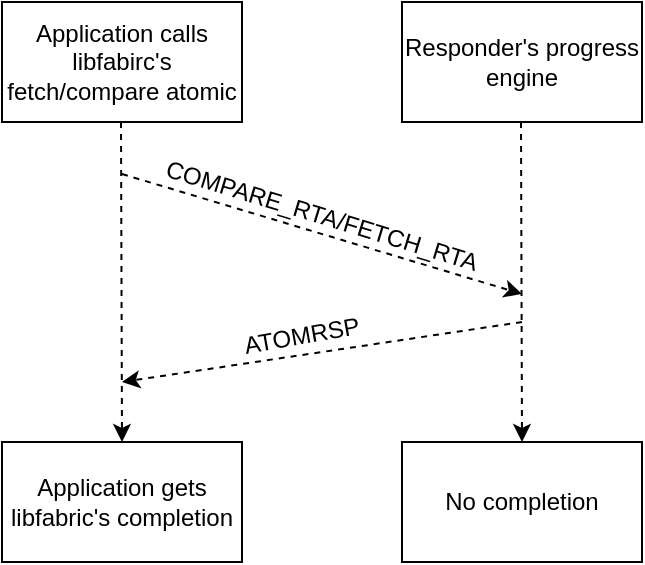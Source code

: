<mxfile version="12.4.8" type="device"><diagram id="y0qt14K1OZjQ2kAYbhKE" name="Page-1"><mxGraphModel dx="1018" dy="717" grid="1" gridSize="10" guides="1" tooltips="1" connect="1" arrows="1" fold="1" page="1" pageScale="1" pageWidth="850" pageHeight="1100" math="0" shadow="0"><root><mxCell id="0"/><mxCell id="1" parent="0"/><mxCell id="hM9hUbB8x_-XiU8bxfhU-2" value="Application calls libfabirc's fetch/compare atomic" style="rounded=0;whiteSpace=wrap;html=1;" parent="1" vertex="1"><mxGeometry x="20" y="20" width="120" height="60" as="geometry"/></mxCell><mxCell id="hM9hUbB8x_-XiU8bxfhU-3" value="Responder's progress engine" style="rounded=0;whiteSpace=wrap;html=1;" parent="1" vertex="1"><mxGeometry x="220" y="20" width="120" height="60" as="geometry"/></mxCell><mxCell id="hM9hUbB8x_-XiU8bxfhU-6" value="" style="endArrow=classic;html=1;dashed=1;entryX=0.5;entryY=0;entryDx=0;entryDy=0;" parent="1" target="hM9hUbB8x_-XiU8bxfhU-9" edge="1"><mxGeometry width="50" height="50" relative="1" as="geometry"><mxPoint x="79.5" y="80" as="sourcePoint"/><mxPoint x="80" y="250" as="targetPoint"/></mxGeometry></mxCell><mxCell id="hM9hUbB8x_-XiU8bxfhU-7" value="" style="endArrow=classic;html=1;dashed=1;entryX=0.5;entryY=0;entryDx=0;entryDy=0;" parent="1" target="hM9hUbB8x_-XiU8bxfhU-10" edge="1"><mxGeometry width="50" height="50" relative="1" as="geometry"><mxPoint x="279.5" y="80" as="sourcePoint"/><mxPoint x="280" y="259" as="targetPoint"/></mxGeometry></mxCell><mxCell id="hM9hUbB8x_-XiU8bxfhU-8" value="" style="endArrow=classic;html=1;dashed=1;" parent="1" edge="1"><mxGeometry width="50" height="50" relative="1" as="geometry"><mxPoint x="80" y="106" as="sourcePoint"/><mxPoint x="280" y="166" as="targetPoint"/></mxGeometry></mxCell><mxCell id="hM9hUbB8x_-XiU8bxfhU-9" value="Application gets libfabric's completion" style="rounded=0;whiteSpace=wrap;html=1;" parent="1" vertex="1"><mxGeometry x="20" y="240" width="120" height="60" as="geometry"/></mxCell><mxCell id="hM9hUbB8x_-XiU8bxfhU-10" value="No completion" style="rounded=0;whiteSpace=wrap;html=1;" parent="1" vertex="1"><mxGeometry x="220" y="240" width="120" height="60" as="geometry"/></mxCell><mxCell id="hM9hUbB8x_-XiU8bxfhU-14" value="COMPARE_RTA/FETCH_RTA" style="text;html=1;strokeColor=none;fillColor=none;align=center;verticalAlign=middle;whiteSpace=wrap;rounded=0;rotation=17;" parent="1" vertex="1"><mxGeometry x="160" y="117" width="40" height="20" as="geometry"/></mxCell><mxCell id="NG_NAt_y7LGqfu2vXNSF-3" value="" style="endArrow=classic;html=1;dashed=1;" parent="1" edge="1"><mxGeometry width="50" height="50" relative="1" as="geometry"><mxPoint x="280" y="180" as="sourcePoint"/><mxPoint x="80" y="210" as="targetPoint"/></mxGeometry></mxCell><mxCell id="NG_NAt_y7LGqfu2vXNSF-4" value="ATOMRSP" style="text;html=1;strokeColor=none;fillColor=none;align=center;verticalAlign=middle;whiteSpace=wrap;rounded=0;rotation=350;" parent="1" vertex="1"><mxGeometry x="150" y="177" width="40" height="20" as="geometry"/></mxCell></root></mxGraphModel></diagram></mxfile>